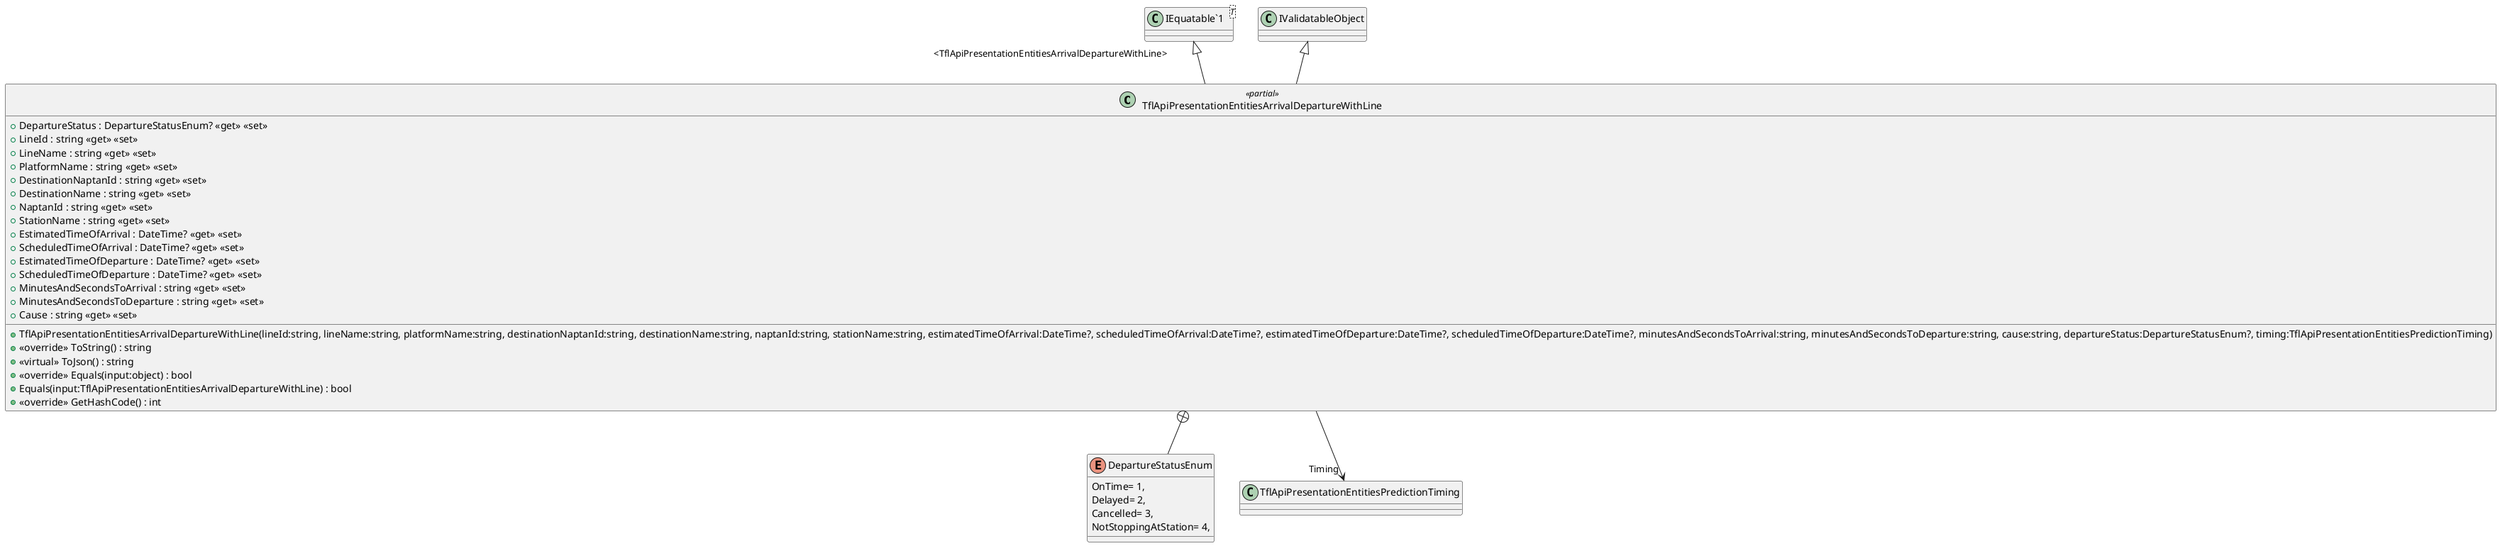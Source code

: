@startuml
class TflApiPresentationEntitiesArrivalDepartureWithLine <<partial>> {
    + DepartureStatus : DepartureStatusEnum? <<get>> <<set>>
    + TflApiPresentationEntitiesArrivalDepartureWithLine(lineId:string, lineName:string, platformName:string, destinationNaptanId:string, destinationName:string, naptanId:string, stationName:string, estimatedTimeOfArrival:DateTime?, scheduledTimeOfArrival:DateTime?, estimatedTimeOfDeparture:DateTime?, scheduledTimeOfDeparture:DateTime?, minutesAndSecondsToArrival:string, minutesAndSecondsToDeparture:string, cause:string, departureStatus:DepartureStatusEnum?, timing:TflApiPresentationEntitiesPredictionTiming)
    + LineId : string <<get>> <<set>>
    + LineName : string <<get>> <<set>>
    + PlatformName : string <<get>> <<set>>
    + DestinationNaptanId : string <<get>> <<set>>
    + DestinationName : string <<get>> <<set>>
    + NaptanId : string <<get>> <<set>>
    + StationName : string <<get>> <<set>>
    + EstimatedTimeOfArrival : DateTime? <<get>> <<set>>
    + ScheduledTimeOfArrival : DateTime? <<get>> <<set>>
    + EstimatedTimeOfDeparture : DateTime? <<get>> <<set>>
    + ScheduledTimeOfDeparture : DateTime? <<get>> <<set>>
    + MinutesAndSecondsToArrival : string <<get>> <<set>>
    + MinutesAndSecondsToDeparture : string <<get>> <<set>>
    + Cause : string <<get>> <<set>>
    + <<override>> ToString() : string
    + <<virtual>> ToJson() : string
    + <<override>> Equals(input:object) : bool
    + Equals(input:TflApiPresentationEntitiesArrivalDepartureWithLine) : bool
    + <<override>> GetHashCode() : int
}
class "IEquatable`1"<T> {
}
enum DepartureStatusEnum {
    OnTime= 1,
    Delayed= 2,
    Cancelled= 3,
    NotStoppingAtStation= 4,
}
"IEquatable`1" "<TflApiPresentationEntitiesArrivalDepartureWithLine>" <|-- TflApiPresentationEntitiesArrivalDepartureWithLine
IValidatableObject <|-- TflApiPresentationEntitiesArrivalDepartureWithLine
TflApiPresentationEntitiesArrivalDepartureWithLine --> "Timing" TflApiPresentationEntitiesPredictionTiming
TflApiPresentationEntitiesArrivalDepartureWithLine +-- DepartureStatusEnum
@enduml
